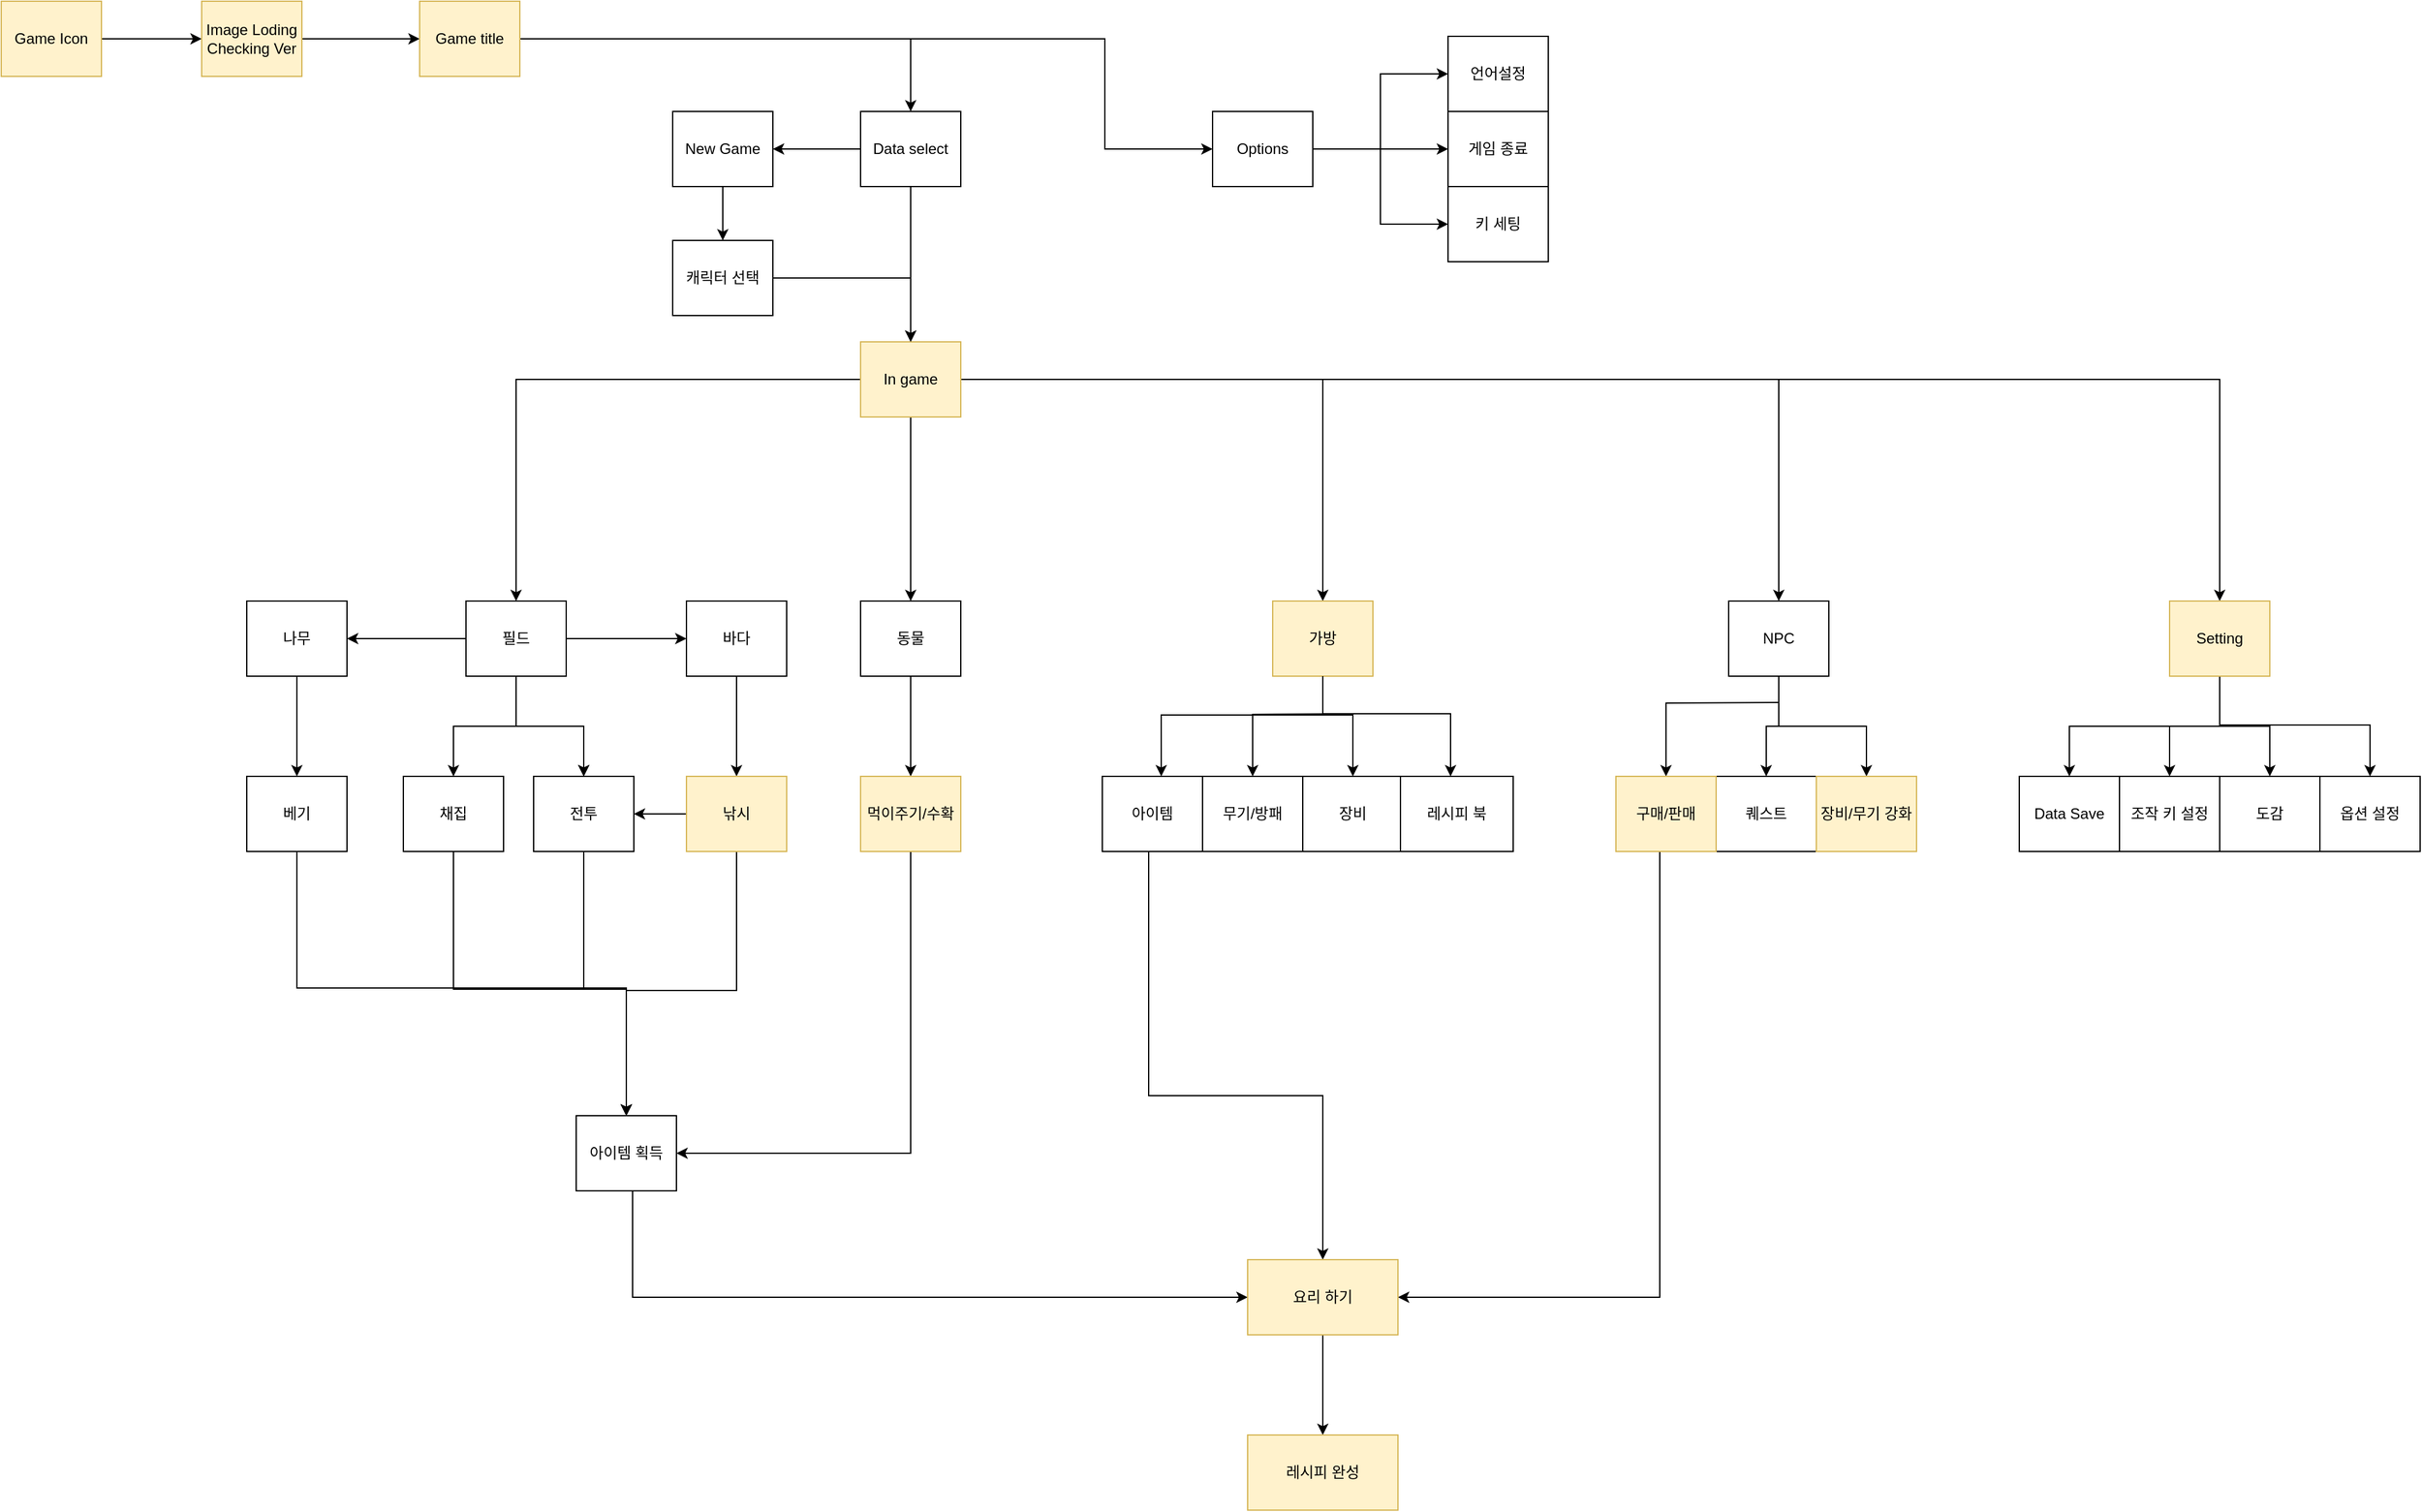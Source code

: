 <mxfile version="22.1.21" type="device">
  <diagram name="페이지-1" id="BT4UFMv-qYcs-oTrnsxh">
    <mxGraphModel dx="792" dy="1096" grid="0" gridSize="10" guides="1" tooltips="1" connect="1" arrows="1" fold="1" page="1" pageScale="1" pageWidth="2339" pageHeight="3300" math="0" shadow="0">
      <root>
        <mxCell id="0" />
        <mxCell id="1" parent="0" />
        <mxCell id="DBvxjE3NtZLwtRwNPTwj-8" value="" style="edgeStyle=orthogonalEdgeStyle;rounded=0;orthogonalLoop=1;jettySize=auto;html=1;" parent="1" source="DBvxjE3NtZLwtRwNPTwj-1" target="DBvxjE3NtZLwtRwNPTwj-7" edge="1">
          <mxGeometry relative="1" as="geometry" />
        </mxCell>
        <mxCell id="DBvxjE3NtZLwtRwNPTwj-1" value="&lt;font style=&quot;vertical-align: inherit;&quot;&gt;&lt;font style=&quot;vertical-align: inherit;&quot;&gt;Game Icon&lt;/font&gt;&lt;/font&gt;" style="rounded=0;whiteSpace=wrap;html=1;fillColor=#fff2cc;strokeColor=#d6b656;" parent="1" vertex="1">
          <mxGeometry x="40" y="40" width="80" height="60" as="geometry" />
        </mxCell>
        <mxCell id="DBvxjE3NtZLwtRwNPTwj-10" value="" style="edgeStyle=orthogonalEdgeStyle;rounded=0;orthogonalLoop=1;jettySize=auto;html=1;" parent="1" source="DBvxjE3NtZLwtRwNPTwj-7" target="DBvxjE3NtZLwtRwNPTwj-9" edge="1">
          <mxGeometry relative="1" as="geometry" />
        </mxCell>
        <mxCell id="DBvxjE3NtZLwtRwNPTwj-7" value="&lt;font style=&quot;vertical-align: inherit;&quot;&gt;&lt;font style=&quot;vertical-align: inherit;&quot;&gt;Image Loding&lt;br&gt;Checking Ver&lt;br&gt;&lt;/font&gt;&lt;/font&gt;" style="rounded=0;whiteSpace=wrap;html=1;fillColor=#fff2cc;strokeColor=#d6b656;" parent="1" vertex="1">
          <mxGeometry x="200" y="40" width="80" height="60" as="geometry" />
        </mxCell>
        <mxCell id="DBvxjE3NtZLwtRwNPTwj-12" value="" style="edgeStyle=orthogonalEdgeStyle;rounded=0;orthogonalLoop=1;jettySize=auto;html=1;" parent="1" source="DBvxjE3NtZLwtRwNPTwj-9" target="DBvxjE3NtZLwtRwNPTwj-11" edge="1">
          <mxGeometry relative="1" as="geometry" />
        </mxCell>
        <mxCell id="AYDRJUytMF1f9eZUXl1f-16" style="edgeStyle=orthogonalEdgeStyle;rounded=0;orthogonalLoop=1;jettySize=auto;html=1;entryX=0;entryY=0.5;entryDx=0;entryDy=0;" edge="1" parent="1" source="DBvxjE3NtZLwtRwNPTwj-9" target="DBvxjE3NtZLwtRwNPTwj-17">
          <mxGeometry relative="1" as="geometry">
            <Array as="points">
              <mxPoint x="921" y="70" />
              <mxPoint x="921" y="158" />
            </Array>
          </mxGeometry>
        </mxCell>
        <mxCell id="DBvxjE3NtZLwtRwNPTwj-9" value="&lt;font style=&quot;vertical-align: inherit;&quot;&gt;&lt;font style=&quot;vertical-align: inherit;&quot;&gt;&lt;font style=&quot;vertical-align: inherit;&quot;&gt;&lt;font style=&quot;vertical-align: inherit;&quot;&gt;Game title&lt;/font&gt;&lt;/font&gt;&lt;/font&gt;&lt;/font&gt;" style="rounded=0;whiteSpace=wrap;html=1;fillColor=#fff2cc;strokeColor=#d6b656;" parent="1" vertex="1">
          <mxGeometry x="374" y="40" width="80" height="60" as="geometry" />
        </mxCell>
        <mxCell id="MwGaPaTzRhtrazZV7sjD-18" value="" style="edgeStyle=orthogonalEdgeStyle;rounded=0;orthogonalLoop=1;jettySize=auto;html=1;" parent="1" source="DBvxjE3NtZLwtRwNPTwj-11" target="MwGaPaTzRhtrazZV7sjD-17" edge="1">
          <mxGeometry relative="1" as="geometry" />
        </mxCell>
        <mxCell id="MwGaPaTzRhtrazZV7sjD-24" style="edgeStyle=orthogonalEdgeStyle;rounded=0;orthogonalLoop=1;jettySize=auto;html=1;" parent="1" source="DBvxjE3NtZLwtRwNPTwj-11" target="DBvxjE3NtZLwtRwNPTwj-15" edge="1">
          <mxGeometry relative="1" as="geometry" />
        </mxCell>
        <mxCell id="DBvxjE3NtZLwtRwNPTwj-11" value="Data select" style="rounded=0;whiteSpace=wrap;html=1;" parent="1" vertex="1">
          <mxGeometry x="726" y="128" width="80" height="60" as="geometry" />
        </mxCell>
        <mxCell id="DBvxjE3NtZLwtRwNPTwj-28" value="" style="edgeStyle=orthogonalEdgeStyle;rounded=0;orthogonalLoop=1;jettySize=auto;html=1;" parent="1" source="DBvxjE3NtZLwtRwNPTwj-15" target="DBvxjE3NtZLwtRwNPTwj-27" edge="1">
          <mxGeometry relative="1" as="geometry" />
        </mxCell>
        <mxCell id="DBvxjE3NtZLwtRwNPTwj-36" value="" style="edgeStyle=orthogonalEdgeStyle;rounded=0;orthogonalLoop=1;jettySize=auto;html=1;" parent="1" source="DBvxjE3NtZLwtRwNPTwj-15" target="DBvxjE3NtZLwtRwNPTwj-35" edge="1">
          <mxGeometry relative="1" as="geometry" />
        </mxCell>
        <mxCell id="DBvxjE3NtZLwtRwNPTwj-50" value="" style="edgeStyle=orthogonalEdgeStyle;rounded=0;orthogonalLoop=1;jettySize=auto;html=1;" parent="1" source="DBvxjE3NtZLwtRwNPTwj-15" target="DBvxjE3NtZLwtRwNPTwj-49" edge="1">
          <mxGeometry relative="1" as="geometry" />
        </mxCell>
        <mxCell id="DBvxjE3NtZLwtRwNPTwj-56" value="" style="edgeStyle=orthogonalEdgeStyle;rounded=0;orthogonalLoop=1;jettySize=auto;html=1;" parent="1" source="DBvxjE3NtZLwtRwNPTwj-15" target="DBvxjE3NtZLwtRwNPTwj-55" edge="1">
          <mxGeometry relative="1" as="geometry" />
        </mxCell>
        <mxCell id="AYDRJUytMF1f9eZUXl1f-8" value="" style="edgeStyle=orthogonalEdgeStyle;rounded=0;orthogonalLoop=1;jettySize=auto;html=1;" edge="1" parent="1" source="DBvxjE3NtZLwtRwNPTwj-15" target="AYDRJUytMF1f9eZUXl1f-7">
          <mxGeometry relative="1" as="geometry" />
        </mxCell>
        <mxCell id="DBvxjE3NtZLwtRwNPTwj-15" value="&lt;font style=&quot;vertical-align: inherit;&quot;&gt;&lt;font style=&quot;vertical-align: inherit;&quot;&gt;In game&lt;/font&gt;&lt;/font&gt;" style="rounded=0;whiteSpace=wrap;html=1;fillColor=#fff2cc;strokeColor=#d6b656;" parent="1" vertex="1">
          <mxGeometry x="726" y="312" width="80" height="60" as="geometry" />
        </mxCell>
        <mxCell id="AYDRJUytMF1f9eZUXl1f-4" style="edgeStyle=orthogonalEdgeStyle;rounded=0;orthogonalLoop=1;jettySize=auto;html=1;entryX=0;entryY=0.5;entryDx=0;entryDy=0;" edge="1" parent="1" source="DBvxjE3NtZLwtRwNPTwj-17" target="DBvxjE3NtZLwtRwNPTwj-21">
          <mxGeometry relative="1" as="geometry" />
        </mxCell>
        <mxCell id="AYDRJUytMF1f9eZUXl1f-5" style="edgeStyle=orthogonalEdgeStyle;rounded=0;orthogonalLoop=1;jettySize=auto;html=1;entryX=0;entryY=0.5;entryDx=0;entryDy=0;" edge="1" parent="1" source="DBvxjE3NtZLwtRwNPTwj-17" target="DBvxjE3NtZLwtRwNPTwj-92">
          <mxGeometry relative="1" as="geometry" />
        </mxCell>
        <mxCell id="AYDRJUytMF1f9eZUXl1f-6" style="edgeStyle=orthogonalEdgeStyle;rounded=0;orthogonalLoop=1;jettySize=auto;html=1;entryX=0;entryY=0.5;entryDx=0;entryDy=0;" edge="1" parent="1" source="DBvxjE3NtZLwtRwNPTwj-17" target="DBvxjE3NtZLwtRwNPTwj-25">
          <mxGeometry relative="1" as="geometry" />
        </mxCell>
        <mxCell id="DBvxjE3NtZLwtRwNPTwj-17" value="Options" style="rounded=0;whiteSpace=wrap;html=1;" parent="1" vertex="1">
          <mxGeometry x="1007" y="128" width="80" height="60" as="geometry" />
        </mxCell>
        <mxCell id="DBvxjE3NtZLwtRwNPTwj-19" value="&lt;font style=&quot;vertical-align: inherit;&quot;&gt;&lt;font style=&quot;vertical-align: inherit;&quot;&gt;Data Save&lt;/font&gt;&lt;/font&gt;" style="rounded=0;whiteSpace=wrap;html=1;" parent="1" vertex="1">
          <mxGeometry x="1651" y="659" width="80" height="60" as="geometry" />
        </mxCell>
        <mxCell id="DBvxjE3NtZLwtRwNPTwj-21" value="&lt;font style=&quot;vertical-align: inherit;&quot;&gt;&lt;font style=&quot;vertical-align: inherit;&quot;&gt;게임 종료&lt;/font&gt;&lt;/font&gt;" style="rounded=0;whiteSpace=wrap;html=1;" parent="1" vertex="1">
          <mxGeometry x="1195" y="128" width="80" height="60" as="geometry" />
        </mxCell>
        <mxCell id="DBvxjE3NtZLwtRwNPTwj-25" value="키 세팅" style="rounded=0;whiteSpace=wrap;html=1;" parent="1" vertex="1">
          <mxGeometry x="1195" y="188" width="80" height="60" as="geometry" />
        </mxCell>
        <mxCell id="DBvxjE3NtZLwtRwNPTwj-30" value="" style="edgeStyle=orthogonalEdgeStyle;rounded=0;orthogonalLoop=1;jettySize=auto;html=1;" parent="1" source="DBvxjE3NtZLwtRwNPTwj-27" target="DBvxjE3NtZLwtRwNPTwj-29" edge="1">
          <mxGeometry relative="1" as="geometry" />
        </mxCell>
        <mxCell id="DBvxjE3NtZLwtRwNPTwj-32" value="" style="edgeStyle=orthogonalEdgeStyle;rounded=0;orthogonalLoop=1;jettySize=auto;html=1;entryX=0.5;entryY=0;entryDx=0;entryDy=0;" parent="1" target="DBvxjE3NtZLwtRwNPTwj-31" edge="1">
          <mxGeometry relative="1" as="geometry">
            <mxPoint x="1459" y="600" as="sourcePoint" />
            <mxPoint x="1409" y="709" as="targetPoint" />
          </mxGeometry>
        </mxCell>
        <mxCell id="DBvxjE3NtZLwtRwNPTwj-46" value="" style="edgeStyle=orthogonalEdgeStyle;rounded=0;orthogonalLoop=1;jettySize=auto;html=1;" parent="1" source="DBvxjE3NtZLwtRwNPTwj-27" target="DBvxjE3NtZLwtRwNPTwj-45" edge="1">
          <mxGeometry relative="1" as="geometry" />
        </mxCell>
        <mxCell id="DBvxjE3NtZLwtRwNPTwj-27" value="&lt;font style=&quot;vertical-align: inherit;&quot;&gt;&lt;font style=&quot;vertical-align: inherit;&quot;&gt;&lt;font style=&quot;vertical-align: inherit;&quot;&gt;&lt;font style=&quot;vertical-align: inherit;&quot;&gt;NPC&lt;/font&gt;&lt;/font&gt;&lt;/font&gt;&lt;/font&gt;" style="rounded=0;whiteSpace=wrap;html=1;" parent="1" vertex="1">
          <mxGeometry x="1419" y="519" width="80" height="60" as="geometry" />
        </mxCell>
        <mxCell id="DBvxjE3NtZLwtRwNPTwj-29" value="&lt;font style=&quot;vertical-align: inherit;&quot;&gt;&lt;font style=&quot;vertical-align: inherit;&quot;&gt;퀘스트&lt;/font&gt;&lt;/font&gt;" style="rounded=0;whiteSpace=wrap;html=1;" parent="1" vertex="1">
          <mxGeometry x="1409" y="659" width="80" height="60" as="geometry" />
        </mxCell>
        <mxCell id="MwGaPaTzRhtrazZV7sjD-36" style="edgeStyle=orthogonalEdgeStyle;rounded=0;orthogonalLoop=1;jettySize=auto;html=1;entryX=1;entryY=0.5;entryDx=0;entryDy=0;" parent="1" source="DBvxjE3NtZLwtRwNPTwj-31" target="DBvxjE3NtZLwtRwNPTwj-82" edge="1">
          <mxGeometry relative="1" as="geometry">
            <Array as="points">
              <mxPoint x="1364" y="1075" />
            </Array>
          </mxGeometry>
        </mxCell>
        <mxCell id="DBvxjE3NtZLwtRwNPTwj-31" value="&lt;font style=&quot;vertical-align: inherit;&quot;&gt;&lt;font style=&quot;vertical-align: inherit;&quot;&gt;구매/판매&lt;/font&gt;&lt;/font&gt;" style="rounded=0;whiteSpace=wrap;html=1;fillColor=#fff2cc;strokeColor=#d6b656;" parent="1" vertex="1">
          <mxGeometry x="1329" y="659" width="80" height="60" as="geometry" />
        </mxCell>
        <mxCell id="DBvxjE3NtZLwtRwNPTwj-40" value="" style="edgeStyle=orthogonalEdgeStyle;rounded=0;orthogonalLoop=1;jettySize=auto;html=1;entryX=0.5;entryY=0;entryDx=0;entryDy=0;" parent="1" edge="1" target="DBvxjE3NtZLwtRwNPTwj-39">
          <mxGeometry relative="1" as="geometry">
            <mxPoint x="1119" y="609" as="sourcePoint" />
            <mxPoint x="1009" y="659" as="targetPoint" />
          </mxGeometry>
        </mxCell>
        <mxCell id="WdJivksELOuiFAVY7vKV-2" value="" style="edgeStyle=orthogonalEdgeStyle;rounded=0;orthogonalLoop=1;jettySize=auto;html=1;exitX=0.5;exitY=1;exitDx=0;exitDy=0;" parent="1" target="WdJivksELOuiFAVY7vKV-1" edge="1" source="DBvxjE3NtZLwtRwNPTwj-35">
          <mxGeometry relative="1" as="geometry">
            <mxPoint x="1119" y="579" as="sourcePoint" />
            <Array as="points">
              <mxPoint x="1095" y="609" />
              <mxPoint x="1197" y="609" />
            </Array>
          </mxGeometry>
        </mxCell>
        <mxCell id="AYDRJUytMF1f9eZUXl1f-1" style="edgeStyle=orthogonalEdgeStyle;rounded=0;orthogonalLoop=1;jettySize=auto;html=1;entryX=0.5;entryY=0;entryDx=0;entryDy=0;" edge="1" parent="1" source="DBvxjE3NtZLwtRwNPTwj-35" target="DBvxjE3NtZLwtRwNPTwj-37">
          <mxGeometry relative="1" as="geometry">
            <Array as="points">
              <mxPoint x="1095" y="610" />
              <mxPoint x="1119" y="610" />
            </Array>
          </mxGeometry>
        </mxCell>
        <mxCell id="DBvxjE3NtZLwtRwNPTwj-35" value="&lt;font style=&quot;vertical-align: inherit;&quot;&gt;&lt;font style=&quot;vertical-align: inherit;&quot;&gt;&lt;font style=&quot;vertical-align: inherit;&quot;&gt;&lt;font style=&quot;vertical-align: inherit;&quot;&gt;가방&lt;/font&gt;&lt;/font&gt;&lt;/font&gt;&lt;/font&gt;" style="rounded=0;whiteSpace=wrap;html=1;fillColor=#fff2cc;strokeColor=#d6b656;" parent="1" vertex="1">
          <mxGeometry x="1055" y="519" width="80" height="60" as="geometry" />
        </mxCell>
        <mxCell id="DBvxjE3NtZLwtRwNPTwj-37" value="&lt;font style=&quot;vertical-align: inherit;&quot;&gt;&lt;font style=&quot;vertical-align: inherit;&quot;&gt;&lt;font style=&quot;vertical-align: inherit;&quot;&gt;&lt;font style=&quot;vertical-align: inherit;&quot;&gt;장비&lt;/font&gt;&lt;/font&gt;&lt;/font&gt;&lt;/font&gt;" style="rounded=0;whiteSpace=wrap;html=1;" parent="1" vertex="1">
          <mxGeometry x="1079" y="659" width="80" height="60" as="geometry" />
        </mxCell>
        <mxCell id="DBvxjE3NtZLwtRwNPTwj-39" value="&lt;font style=&quot;vertical-align: inherit;&quot;&gt;&lt;font style=&quot;vertical-align: inherit;&quot;&gt;&lt;font style=&quot;vertical-align: inherit;&quot;&gt;&lt;font style=&quot;vertical-align: inherit;&quot;&gt;&lt;font style=&quot;vertical-align: inherit;&quot;&gt;&lt;font style=&quot;vertical-align: inherit;&quot;&gt;무기/방패&lt;/font&gt;&lt;/font&gt;&lt;/font&gt;&lt;/font&gt;&lt;/font&gt;&lt;/font&gt;" style="rounded=0;whiteSpace=wrap;html=1;" parent="1" vertex="1">
          <mxGeometry x="999" y="659" width="80" height="60" as="geometry" />
        </mxCell>
        <mxCell id="DBvxjE3NtZLwtRwNPTwj-45" value="&lt;font style=&quot;vertical-align: inherit;&quot;&gt;&lt;font style=&quot;vertical-align: inherit;&quot;&gt;&lt;font style=&quot;vertical-align: inherit;&quot;&gt;&lt;font style=&quot;vertical-align: inherit;&quot;&gt;&lt;font style=&quot;vertical-align: inherit;&quot;&gt;&lt;font style=&quot;vertical-align: inherit;&quot;&gt;장비/무기 강화&lt;/font&gt;&lt;/font&gt;&lt;/font&gt;&lt;/font&gt;&lt;/font&gt;&lt;/font&gt;" style="rounded=0;whiteSpace=wrap;html=1;fillColor=#fff2cc;strokeColor=#d6b656;" parent="1" vertex="1">
          <mxGeometry x="1489" y="659" width="80" height="60" as="geometry" />
        </mxCell>
        <mxCell id="MwGaPaTzRhtrazZV7sjD-37" style="edgeStyle=orthogonalEdgeStyle;rounded=0;orthogonalLoop=1;jettySize=auto;html=1;entryX=0.5;entryY=0;entryDx=0;entryDy=0;" parent="1" source="DBvxjE3NtZLwtRwNPTwj-47" target="DBvxjE3NtZLwtRwNPTwj-82" edge="1">
          <mxGeometry relative="1" as="geometry">
            <Array as="points">
              <mxPoint x="956" y="914" />
              <mxPoint x="1095" y="914" />
            </Array>
          </mxGeometry>
        </mxCell>
        <mxCell id="DBvxjE3NtZLwtRwNPTwj-47" value="&lt;font style=&quot;vertical-align: inherit;&quot;&gt;&lt;font style=&quot;vertical-align: inherit;&quot;&gt;&lt;font style=&quot;vertical-align: inherit;&quot;&gt;&lt;font style=&quot;vertical-align: inherit;&quot;&gt;&lt;font style=&quot;vertical-align: inherit;&quot;&gt;&lt;font style=&quot;vertical-align: inherit;&quot;&gt;아이템&lt;/font&gt;&lt;/font&gt;&lt;/font&gt;&lt;/font&gt;&lt;/font&gt;&lt;/font&gt;" style="rounded=0;whiteSpace=wrap;html=1;" parent="1" vertex="1">
          <mxGeometry x="919" y="659" width="80" height="60" as="geometry" />
        </mxCell>
        <mxCell id="DBvxjE3NtZLwtRwNPTwj-52" value="" style="edgeStyle=orthogonalEdgeStyle;rounded=0;orthogonalLoop=1;jettySize=auto;html=1;" parent="1" source="DBvxjE3NtZLwtRwNPTwj-49" target="DBvxjE3NtZLwtRwNPTwj-51" edge="1">
          <mxGeometry relative="1" as="geometry" />
        </mxCell>
        <mxCell id="DBvxjE3NtZLwtRwNPTwj-103" value="" style="edgeStyle=orthogonalEdgeStyle;rounded=0;orthogonalLoop=1;jettySize=auto;html=1;" parent="1" source="DBvxjE3NtZLwtRwNPTwj-49" target="DBvxjE3NtZLwtRwNPTwj-51" edge="1">
          <mxGeometry relative="1" as="geometry" />
        </mxCell>
        <mxCell id="DBvxjE3NtZLwtRwNPTwj-106" style="edgeStyle=orthogonalEdgeStyle;rounded=0;orthogonalLoop=1;jettySize=auto;html=1;entryX=0.5;entryY=0;entryDx=0;entryDy=0;" parent="1" source="DBvxjE3NtZLwtRwNPTwj-49" target="DBvxjE3NtZLwtRwNPTwj-105" edge="1">
          <mxGeometry relative="1" as="geometry" />
        </mxCell>
        <mxCell id="AYDRJUytMF1f9eZUXl1f-36" style="edgeStyle=orthogonalEdgeStyle;rounded=0;orthogonalLoop=1;jettySize=auto;html=1;entryX=1;entryY=0.5;entryDx=0;entryDy=0;" edge="1" parent="1" source="DBvxjE3NtZLwtRwNPTwj-49" target="DBvxjE3NtZLwtRwNPTwj-74">
          <mxGeometry relative="1" as="geometry" />
        </mxCell>
        <mxCell id="AYDRJUytMF1f9eZUXl1f-37" style="edgeStyle=orthogonalEdgeStyle;rounded=0;orthogonalLoop=1;jettySize=auto;html=1;entryX=0;entryY=0.5;entryDx=0;entryDy=0;" edge="1" parent="1" source="DBvxjE3NtZLwtRwNPTwj-49" target="DBvxjE3NtZLwtRwNPTwj-61">
          <mxGeometry relative="1" as="geometry" />
        </mxCell>
        <mxCell id="DBvxjE3NtZLwtRwNPTwj-49" value="&lt;font style=&quot;vertical-align: inherit;&quot;&gt;&lt;font style=&quot;vertical-align: inherit;&quot;&gt;&lt;font style=&quot;vertical-align: inherit;&quot;&gt;&lt;font style=&quot;vertical-align: inherit;&quot;&gt;필드&lt;/font&gt;&lt;/font&gt;&lt;/font&gt;&lt;/font&gt;" style="rounded=0;whiteSpace=wrap;html=1;" parent="1" vertex="1">
          <mxGeometry x="411" y="519" width="80" height="60" as="geometry" />
        </mxCell>
        <mxCell id="AYDRJUytMF1f9eZUXl1f-29" style="edgeStyle=orthogonalEdgeStyle;rounded=0;orthogonalLoop=1;jettySize=auto;html=1;exitX=0.5;exitY=1;exitDx=0;exitDy=0;entryX=0.5;entryY=0;entryDx=0;entryDy=0;" edge="1" parent="1" source="DBvxjE3NtZLwtRwNPTwj-51" target="DBvxjE3NtZLwtRwNPTwj-65">
          <mxGeometry relative="1" as="geometry">
            <Array as="points">
              <mxPoint x="505" y="828" />
              <mxPoint x="539" y="828" />
            </Array>
          </mxGeometry>
        </mxCell>
        <mxCell id="DBvxjE3NtZLwtRwNPTwj-51" value="&lt;font style=&quot;vertical-align: inherit;&quot;&gt;&lt;font style=&quot;vertical-align: inherit;&quot;&gt;&lt;font style=&quot;vertical-align: inherit;&quot;&gt;&lt;font style=&quot;vertical-align: inherit;&quot;&gt;&lt;font style=&quot;vertical-align: inherit;&quot;&gt;&lt;font style=&quot;vertical-align: inherit;&quot;&gt;전투&lt;/font&gt;&lt;/font&gt;&lt;/font&gt;&lt;/font&gt;&lt;/font&gt;&lt;/font&gt;" style="rounded=0;whiteSpace=wrap;html=1;" parent="1" vertex="1">
          <mxGeometry x="465" y="659" width="80" height="60" as="geometry" />
        </mxCell>
        <mxCell id="DBvxjE3NtZLwtRwNPTwj-58" value="" style="edgeStyle=orthogonalEdgeStyle;rounded=0;orthogonalLoop=1;jettySize=auto;html=1;" parent="1" source="DBvxjE3NtZLwtRwNPTwj-55" target="DBvxjE3NtZLwtRwNPTwj-57" edge="1">
          <mxGeometry relative="1" as="geometry" />
        </mxCell>
        <mxCell id="DBvxjE3NtZLwtRwNPTwj-55" value="&lt;font style=&quot;vertical-align: inherit;&quot;&gt;&lt;font style=&quot;vertical-align: inherit;&quot;&gt;동물&lt;/font&gt;&lt;/font&gt;" style="rounded=0;whiteSpace=wrap;html=1;" parent="1" vertex="1">
          <mxGeometry x="726" y="519" width="80" height="60" as="geometry" />
        </mxCell>
        <mxCell id="AYDRJUytMF1f9eZUXl1f-22" style="edgeStyle=orthogonalEdgeStyle;rounded=0;orthogonalLoop=1;jettySize=auto;html=1;entryX=1;entryY=0.5;entryDx=0;entryDy=0;exitX=0.5;exitY=1;exitDx=0;exitDy=0;" edge="1" parent="1" source="DBvxjE3NtZLwtRwNPTwj-57" target="DBvxjE3NtZLwtRwNPTwj-65">
          <mxGeometry relative="1" as="geometry">
            <Array as="points">
              <mxPoint x="766" y="960" />
            </Array>
          </mxGeometry>
        </mxCell>
        <mxCell id="DBvxjE3NtZLwtRwNPTwj-57" value="&lt;font style=&quot;vertical-align: inherit;&quot;&gt;&lt;font style=&quot;vertical-align: inherit;&quot;&gt;&lt;font style=&quot;vertical-align: inherit;&quot;&gt;&lt;font style=&quot;vertical-align: inherit;&quot;&gt;먹이주기/수확&lt;/font&gt;&lt;/font&gt;&lt;/font&gt;&lt;/font&gt;" style="rounded=0;whiteSpace=wrap;html=1;fillColor=#fff2cc;strokeColor=#d6b656;" parent="1" vertex="1">
          <mxGeometry x="726" y="659" width="80" height="60" as="geometry" />
        </mxCell>
        <mxCell id="DBvxjE3NtZLwtRwNPTwj-64" value="" style="edgeStyle=orthogonalEdgeStyle;rounded=0;orthogonalLoop=1;jettySize=auto;html=1;" parent="1" source="DBvxjE3NtZLwtRwNPTwj-61" target="DBvxjE3NtZLwtRwNPTwj-63" edge="1">
          <mxGeometry relative="1" as="geometry" />
        </mxCell>
        <mxCell id="DBvxjE3NtZLwtRwNPTwj-61" value="바다" style="rounded=0;whiteSpace=wrap;html=1;" parent="1" vertex="1">
          <mxGeometry x="587" y="519" width="80" height="60" as="geometry" />
        </mxCell>
        <mxCell id="AYDRJUytMF1f9eZUXl1f-28" style="edgeStyle=orthogonalEdgeStyle;rounded=0;orthogonalLoop=1;jettySize=auto;html=1;entryX=1;entryY=0.5;entryDx=0;entryDy=0;" edge="1" parent="1" source="DBvxjE3NtZLwtRwNPTwj-63" target="DBvxjE3NtZLwtRwNPTwj-51">
          <mxGeometry relative="1" as="geometry" />
        </mxCell>
        <mxCell id="AYDRJUytMF1f9eZUXl1f-38" style="edgeStyle=orthogonalEdgeStyle;rounded=0;orthogonalLoop=1;jettySize=auto;html=1;entryX=0.5;entryY=0;entryDx=0;entryDy=0;" edge="1" parent="1" source="DBvxjE3NtZLwtRwNPTwj-63" target="DBvxjE3NtZLwtRwNPTwj-65">
          <mxGeometry relative="1" as="geometry">
            <Array as="points">
              <mxPoint x="627" y="830" />
              <mxPoint x="539" y="830" />
            </Array>
          </mxGeometry>
        </mxCell>
        <mxCell id="DBvxjE3NtZLwtRwNPTwj-63" value="낚시" style="rounded=0;whiteSpace=wrap;html=1;fillColor=#fff2cc;strokeColor=#d6b656;" parent="1" vertex="1">
          <mxGeometry x="587" y="659" width="80" height="60" as="geometry" />
        </mxCell>
        <mxCell id="MwGaPaTzRhtrazZV7sjD-39" style="edgeStyle=orthogonalEdgeStyle;rounded=0;orthogonalLoop=1;jettySize=auto;html=1;entryX=0;entryY=0.5;entryDx=0;entryDy=0;" parent="1" source="DBvxjE3NtZLwtRwNPTwj-65" target="DBvxjE3NtZLwtRwNPTwj-82" edge="1">
          <mxGeometry relative="1" as="geometry">
            <Array as="points">
              <mxPoint x="544" y="1075" />
            </Array>
          </mxGeometry>
        </mxCell>
        <mxCell id="DBvxjE3NtZLwtRwNPTwj-65" value="&lt;font style=&quot;vertical-align: inherit;&quot;&gt;&lt;font style=&quot;vertical-align: inherit;&quot;&gt;아이템 획득&lt;/font&gt;&lt;/font&gt;" style="rounded=0;whiteSpace=wrap;html=1;" parent="1" vertex="1">
          <mxGeometry x="499" y="930" width="80" height="60" as="geometry" />
        </mxCell>
        <mxCell id="DBvxjE3NtZLwtRwNPTwj-77" value="" style="edgeStyle=orthogonalEdgeStyle;rounded=0;orthogonalLoop=1;jettySize=auto;html=1;" parent="1" source="DBvxjE3NtZLwtRwNPTwj-74" target="DBvxjE3NtZLwtRwNPTwj-76" edge="1">
          <mxGeometry relative="1" as="geometry" />
        </mxCell>
        <mxCell id="DBvxjE3NtZLwtRwNPTwj-74" value="&lt;font style=&quot;vertical-align: inherit;&quot;&gt;&lt;font style=&quot;vertical-align: inherit;&quot;&gt;나무&lt;/font&gt;&lt;/font&gt;" style="rounded=0;whiteSpace=wrap;html=1;" parent="1" vertex="1">
          <mxGeometry x="236" y="519" width="80" height="60" as="geometry" />
        </mxCell>
        <mxCell id="AYDRJUytMF1f9eZUXl1f-35" style="edgeStyle=orthogonalEdgeStyle;rounded=0;orthogonalLoop=1;jettySize=auto;html=1;entryX=0.5;entryY=0;entryDx=0;entryDy=0;" edge="1" parent="1" source="DBvxjE3NtZLwtRwNPTwj-76" target="DBvxjE3NtZLwtRwNPTwj-65">
          <mxGeometry relative="1" as="geometry">
            <Array as="points">
              <mxPoint x="276" y="828" />
              <mxPoint x="539" y="828" />
            </Array>
          </mxGeometry>
        </mxCell>
        <mxCell id="DBvxjE3NtZLwtRwNPTwj-76" value="베기" style="rounded=0;whiteSpace=wrap;html=1;" parent="1" vertex="1">
          <mxGeometry x="236" y="659" width="80" height="60" as="geometry" />
        </mxCell>
        <mxCell id="DBvxjE3NtZLwtRwNPTwj-101" value="" style="edgeStyle=orthogonalEdgeStyle;rounded=0;orthogonalLoop=1;jettySize=auto;html=1;" parent="1" source="DBvxjE3NtZLwtRwNPTwj-82" target="DBvxjE3NtZLwtRwNPTwj-100" edge="1">
          <mxGeometry relative="1" as="geometry" />
        </mxCell>
        <mxCell id="DBvxjE3NtZLwtRwNPTwj-82" value="요리 하기" style="rounded=0;whiteSpace=wrap;html=1;fillColor=#fff2cc;strokeColor=#d6b656;" parent="1" vertex="1">
          <mxGeometry x="1035" y="1045" width="120" height="60" as="geometry" />
        </mxCell>
        <mxCell id="DBvxjE3NtZLwtRwNPTwj-92" value="언어설정" style="rounded=0;whiteSpace=wrap;html=1;" parent="1" vertex="1">
          <mxGeometry x="1195" y="68" width="80" height="60" as="geometry" />
        </mxCell>
        <mxCell id="DBvxjE3NtZLwtRwNPTwj-100" value="레시피 완성" style="rounded=0;whiteSpace=wrap;html=1;fillColor=#fff2cc;strokeColor=#d6b656;" parent="1" vertex="1">
          <mxGeometry x="1035" y="1185" width="120" height="60" as="geometry" />
        </mxCell>
        <mxCell id="AYDRJUytMF1f9eZUXl1f-34" style="edgeStyle=orthogonalEdgeStyle;rounded=0;orthogonalLoop=1;jettySize=auto;html=1;entryX=0.5;entryY=0;entryDx=0;entryDy=0;" edge="1" parent="1" source="DBvxjE3NtZLwtRwNPTwj-105" target="DBvxjE3NtZLwtRwNPTwj-65">
          <mxGeometry relative="1" as="geometry">
            <Array as="points">
              <mxPoint x="401" y="829" />
              <mxPoint x="539" y="829" />
            </Array>
          </mxGeometry>
        </mxCell>
        <mxCell id="DBvxjE3NtZLwtRwNPTwj-105" value="채집" style="rounded=0;whiteSpace=wrap;html=1;" parent="1" vertex="1">
          <mxGeometry x="361" y="659" width="80" height="60" as="geometry" />
        </mxCell>
        <mxCell id="WdJivksELOuiFAVY7vKV-1" value="&lt;font style=&quot;vertical-align: inherit;&quot;&gt;&lt;font style=&quot;vertical-align: inherit;&quot;&gt;&lt;font style=&quot;vertical-align: inherit;&quot;&gt;&lt;font style=&quot;vertical-align: inherit;&quot;&gt;레시피 북&lt;/font&gt;&lt;/font&gt;&lt;/font&gt;&lt;/font&gt;" style="rounded=0;whiteSpace=wrap;html=1;" parent="1" vertex="1">
          <mxGeometry x="1157" y="659" width="90" height="60" as="geometry" />
        </mxCell>
        <mxCell id="MwGaPaTzRhtrazZV7sjD-20" value="" style="edgeStyle=orthogonalEdgeStyle;rounded=0;orthogonalLoop=1;jettySize=auto;html=1;" parent="1" source="MwGaPaTzRhtrazZV7sjD-17" target="MwGaPaTzRhtrazZV7sjD-19" edge="1">
          <mxGeometry relative="1" as="geometry" />
        </mxCell>
        <mxCell id="MwGaPaTzRhtrazZV7sjD-17" value="New Game" style="rounded=0;whiteSpace=wrap;html=1;" parent="1" vertex="1">
          <mxGeometry x="576" y="128" width="80" height="60" as="geometry" />
        </mxCell>
        <mxCell id="MwGaPaTzRhtrazZV7sjD-25" style="edgeStyle=orthogonalEdgeStyle;rounded=0;orthogonalLoop=1;jettySize=auto;html=1;entryX=0.5;entryY=0;entryDx=0;entryDy=0;" parent="1" source="MwGaPaTzRhtrazZV7sjD-19" target="DBvxjE3NtZLwtRwNPTwj-15" edge="1">
          <mxGeometry relative="1" as="geometry" />
        </mxCell>
        <mxCell id="MwGaPaTzRhtrazZV7sjD-19" value="캐릭터 선택" style="rounded=0;whiteSpace=wrap;html=1;" parent="1" vertex="1">
          <mxGeometry x="576" y="231" width="80" height="60" as="geometry" />
        </mxCell>
        <mxCell id="AYDRJUytMF1f9eZUXl1f-2" style="edgeStyle=orthogonalEdgeStyle;rounded=0;orthogonalLoop=1;jettySize=auto;html=1;entryX=0.588;entryY=0;entryDx=0;entryDy=0;entryPerimeter=0;" edge="1" parent="1" source="DBvxjE3NtZLwtRwNPTwj-35" target="DBvxjE3NtZLwtRwNPTwj-47">
          <mxGeometry relative="1" as="geometry">
            <Array as="points">
              <mxPoint x="1095" y="610" />
              <mxPoint x="966" y="610" />
            </Array>
          </mxGeometry>
        </mxCell>
        <mxCell id="AYDRJUytMF1f9eZUXl1f-12" style="edgeStyle=orthogonalEdgeStyle;rounded=0;orthogonalLoop=1;jettySize=auto;html=1;entryX=0.5;entryY=0;entryDx=0;entryDy=0;" edge="1" parent="1" source="AYDRJUytMF1f9eZUXl1f-7" target="AYDRJUytMF1f9eZUXl1f-9">
          <mxGeometry relative="1" as="geometry" />
        </mxCell>
        <mxCell id="AYDRJUytMF1f9eZUXl1f-13" style="edgeStyle=orthogonalEdgeStyle;rounded=0;orthogonalLoop=1;jettySize=auto;html=1;entryX=0.5;entryY=0;entryDx=0;entryDy=0;" edge="1" parent="1" source="AYDRJUytMF1f9eZUXl1f-7" target="AYDRJUytMF1f9eZUXl1f-10">
          <mxGeometry relative="1" as="geometry" />
        </mxCell>
        <mxCell id="AYDRJUytMF1f9eZUXl1f-14" style="edgeStyle=orthogonalEdgeStyle;rounded=0;orthogonalLoop=1;jettySize=auto;html=1;" edge="1" parent="1" source="AYDRJUytMF1f9eZUXl1f-7" target="AYDRJUytMF1f9eZUXl1f-11">
          <mxGeometry relative="1" as="geometry">
            <Array as="points">
              <mxPoint x="1811" y="618" />
              <mxPoint x="1931" y="618" />
            </Array>
          </mxGeometry>
        </mxCell>
        <mxCell id="AYDRJUytMF1f9eZUXl1f-15" style="edgeStyle=orthogonalEdgeStyle;rounded=0;orthogonalLoop=1;jettySize=auto;html=1;entryX=0.5;entryY=0;entryDx=0;entryDy=0;" edge="1" parent="1" source="AYDRJUytMF1f9eZUXl1f-7" target="DBvxjE3NtZLwtRwNPTwj-19">
          <mxGeometry relative="1" as="geometry">
            <Array as="points">
              <mxPoint x="1811" y="619" />
              <mxPoint x="1691" y="619" />
            </Array>
          </mxGeometry>
        </mxCell>
        <mxCell id="AYDRJUytMF1f9eZUXl1f-7" value="&lt;font style=&quot;vertical-align: inherit;&quot;&gt;&lt;font style=&quot;vertical-align: inherit;&quot;&gt;Setting&lt;br&gt;&lt;/font&gt;&lt;/font&gt;" style="rounded=0;whiteSpace=wrap;html=1;fillColor=#fff2cc;strokeColor=#d6b656;" vertex="1" parent="1">
          <mxGeometry x="1771" y="519" width="80" height="60" as="geometry" />
        </mxCell>
        <mxCell id="AYDRJUytMF1f9eZUXl1f-9" value="&lt;font style=&quot;vertical-align: inherit;&quot;&gt;&lt;font style=&quot;vertical-align: inherit;&quot;&gt;도감&lt;/font&gt;&lt;/font&gt;" style="rounded=0;whiteSpace=wrap;html=1;" vertex="1" parent="1">
          <mxGeometry x="1811" y="659" width="80" height="60" as="geometry" />
        </mxCell>
        <mxCell id="AYDRJUytMF1f9eZUXl1f-10" value="조작 키 설정" style="rounded=0;whiteSpace=wrap;html=1;" vertex="1" parent="1">
          <mxGeometry x="1731" y="659" width="80" height="60" as="geometry" />
        </mxCell>
        <mxCell id="AYDRJUytMF1f9eZUXl1f-11" value="옵션 설정" style="rounded=0;whiteSpace=wrap;html=1;" vertex="1" parent="1">
          <mxGeometry x="1891" y="659" width="80" height="60" as="geometry" />
        </mxCell>
      </root>
    </mxGraphModel>
  </diagram>
</mxfile>
